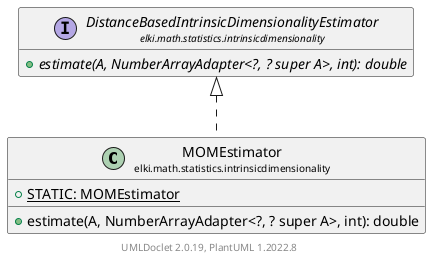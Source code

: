 @startuml
    remove .*\.(Instance|Par|Parameterizer|Factory)$
    set namespaceSeparator none
    hide empty fields
    hide empty methods

    class "<size:14>MOMEstimator\n<size:10>elki.math.statistics.intrinsicdimensionality" as elki.math.statistics.intrinsicdimensionality.MOMEstimator [[MOMEstimator.html]] {
        {static} +STATIC: MOMEstimator
        +estimate(A, NumberArrayAdapter<?, ? super A>, int): double
    }

    interface "<size:14>DistanceBasedIntrinsicDimensionalityEstimator\n<size:10>elki.math.statistics.intrinsicdimensionality" as elki.math.statistics.intrinsicdimensionality.DistanceBasedIntrinsicDimensionalityEstimator [[DistanceBasedIntrinsicDimensionalityEstimator.html]] {
        {abstract} +estimate(A, NumberArrayAdapter<?, ? super A>, int): double
    }
    class "<size:14>MOMEstimator.Par\n<size:10>elki.math.statistics.intrinsicdimensionality" as elki.math.statistics.intrinsicdimensionality.MOMEstimator.Par [[MOMEstimator.Par.html]]

    elki.math.statistics.intrinsicdimensionality.DistanceBasedIntrinsicDimensionalityEstimator <|.. elki.math.statistics.intrinsicdimensionality.MOMEstimator
    elki.math.statistics.intrinsicdimensionality.MOMEstimator +-- elki.math.statistics.intrinsicdimensionality.MOMEstimator.Par

    center footer UMLDoclet 2.0.19, PlantUML 1.2022.8
@enduml
